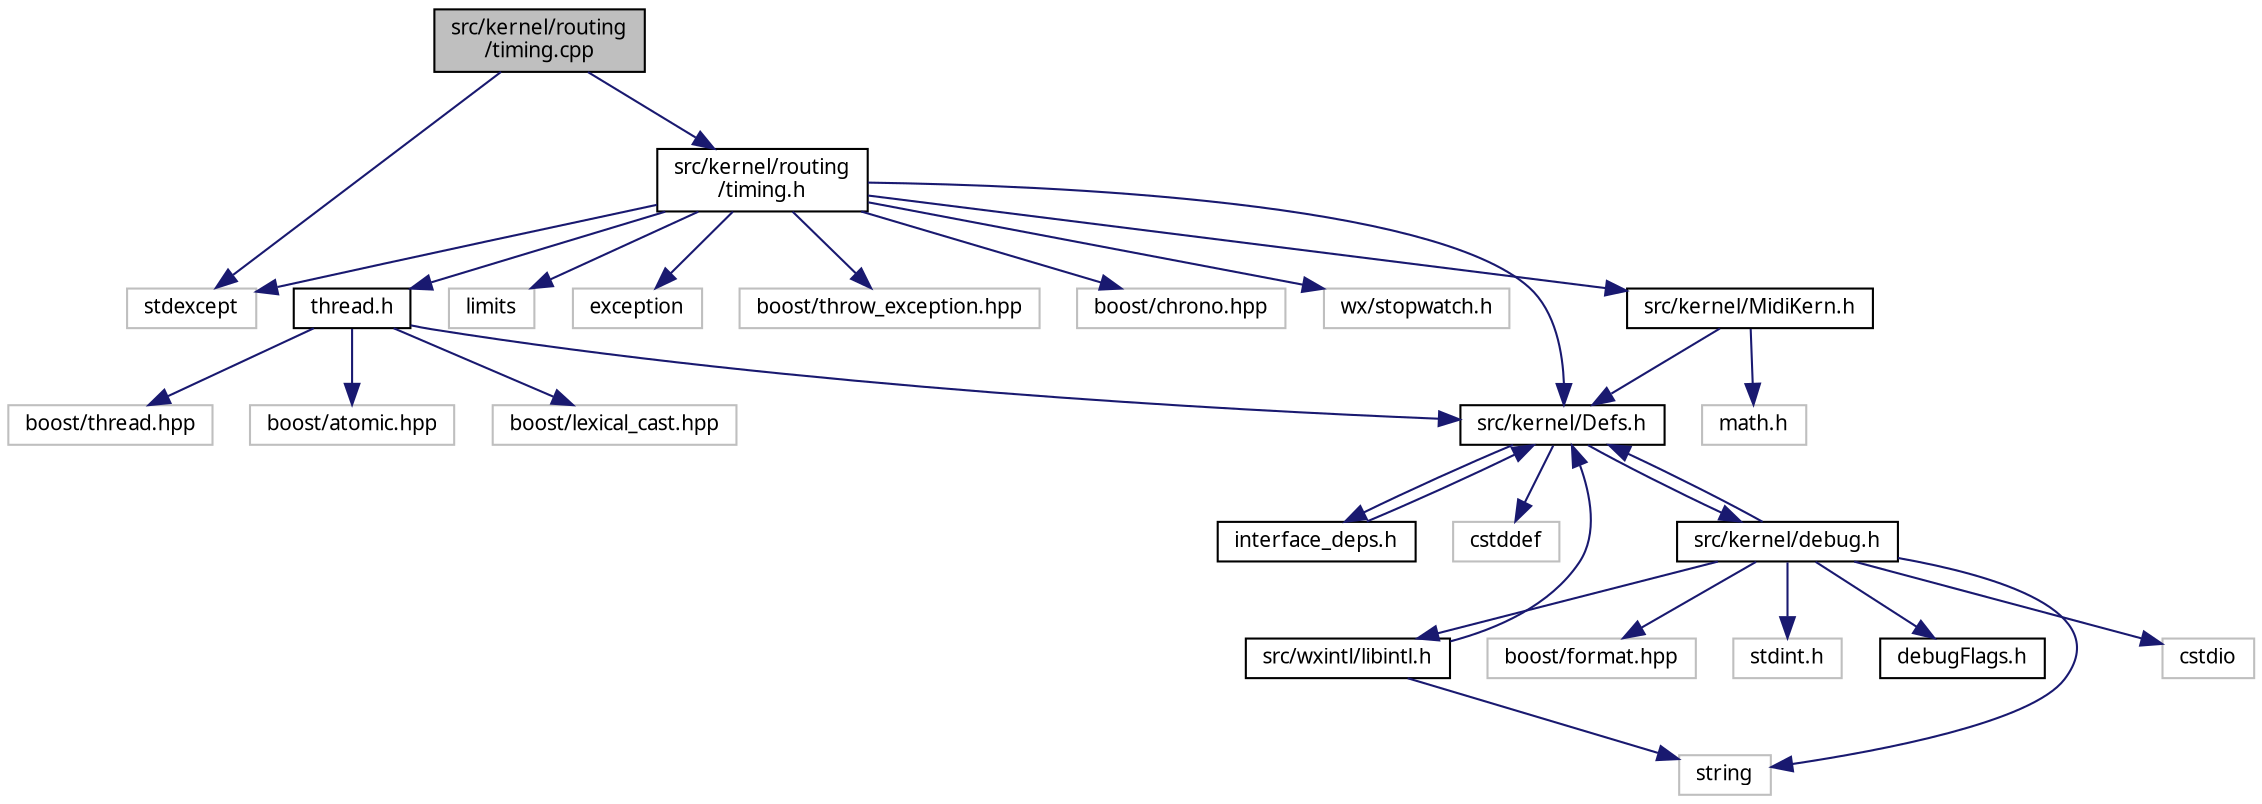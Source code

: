 digraph "src/kernel/routing/timing.cpp"
{
  edge [fontname="Sans",fontsize="10",labelfontname="Sans",labelfontsize="10"];
  node [fontname="Sans",fontsize="10",shape=record];
  Node0 [label="src/kernel/routing\l/timing.cpp",height=0.2,width=0.4,color="black", fillcolor="grey75", style="filled", fontcolor="black"];
  Node0 -> Node1 [color="midnightblue",fontsize="10",style="solid",fontname="Sans"];
  Node1 [label="stdexcept",height=0.2,width=0.4,color="grey75", fillcolor="white", style="filled"];
  Node0 -> Node2 [color="midnightblue",fontsize="10",style="solid",fontname="Sans"];
  Node2 [label="src/kernel/routing\l/timing.h",height=0.2,width=0.4,color="black", fillcolor="white", style="filled",URL="$db/d41/timing_8h.html"];
  Node2 -> Node3 [color="midnightblue",fontsize="10",style="solid",fontname="Sans"];
  Node3 [label="src/kernel/Defs.h",height=0.2,width=0.4,color="black", fillcolor="white", style="filled",URL="$d1/d73/Defs_8h.html",tooltip="Common definitions. "];
  Node3 -> Node4 [color="midnightblue",fontsize="10",style="solid",fontname="Sans"];
  Node4 [label="interface_deps.h",height=0.2,width=0.4,color="black", fillcolor="white", style="filled",URL="$de/ddd/interface__deps_8h.html"];
  Node4 -> Node3 [color="midnightblue",fontsize="10",style="solid",fontname="Sans"];
  Node3 -> Node5 [color="midnightblue",fontsize="10",style="solid",fontname="Sans"];
  Node5 [label="cstddef",height=0.2,width=0.4,color="grey75", fillcolor="white", style="filled"];
  Node3 -> Node6 [color="midnightblue",fontsize="10",style="solid",fontname="Sans"];
  Node6 [label="src/kernel/debug.h",height=0.2,width=0.4,color="black", fillcolor="white", style="filled",URL="$db/d16/debug_8h.html"];
  Node6 -> Node3 [color="midnightblue",fontsize="10",style="solid",fontname="Sans"];
  Node6 -> Node7 [color="midnightblue",fontsize="10",style="solid",fontname="Sans"];
  Node7 [label="src/wxintl/libintl.h",height=0.2,width=0.4,color="black", fillcolor="white", style="filled",URL="$d4/d64/libintl_8h.html"];
  Node7 -> Node3 [color="midnightblue",fontsize="10",style="solid",fontname="Sans"];
  Node7 -> Node8 [color="midnightblue",fontsize="10",style="solid",fontname="Sans"];
  Node8 [label="string",height=0.2,width=0.4,color="grey75", fillcolor="white", style="filled"];
  Node6 -> Node8 [color="midnightblue",fontsize="10",style="solid",fontname="Sans"];
  Node6 -> Node9 [color="midnightblue",fontsize="10",style="solid",fontname="Sans"];
  Node9 [label="cstdio",height=0.2,width=0.4,color="grey75", fillcolor="white", style="filled"];
  Node6 -> Node10 [color="midnightblue",fontsize="10",style="solid",fontname="Sans"];
  Node10 [label="boost/format.hpp",height=0.2,width=0.4,color="grey75", fillcolor="white", style="filled"];
  Node6 -> Node11 [color="midnightblue",fontsize="10",style="solid",fontname="Sans"];
  Node11 [label="stdint.h",height=0.2,width=0.4,color="grey75", fillcolor="white", style="filled"];
  Node6 -> Node12 [color="midnightblue",fontsize="10",style="solid",fontname="Sans"];
  Node12 [label="debugFlags.h",height=0.2,width=0.4,color="black", fillcolor="white", style="filled",URL="$d4/dab/debugFlags_8h.html",tooltip="Debug flags for mutabor debug mode. "];
  Node2 -> Node13 [color="midnightblue",fontsize="10",style="solid",fontname="Sans"];
  Node13 [label="src/kernel/MidiKern.h",height=0.2,width=0.4,color="black", fillcolor="white", style="filled",URL="$da/dfd/MidiKern_8h.html"];
  Node13 -> Node3 [color="midnightblue",fontsize="10",style="solid",fontname="Sans"];
  Node13 -> Node14 [color="midnightblue",fontsize="10",style="solid",fontname="Sans"];
  Node14 [label="math.h",height=0.2,width=0.4,color="grey75", fillcolor="white", style="filled"];
  Node2 -> Node15 [color="midnightblue",fontsize="10",style="solid",fontname="Sans"];
  Node15 [label="limits",height=0.2,width=0.4,color="grey75", fillcolor="white", style="filled"];
  Node2 -> Node16 [color="midnightblue",fontsize="10",style="solid",fontname="Sans"];
  Node16 [label="exception",height=0.2,width=0.4,color="grey75", fillcolor="white", style="filled"];
  Node2 -> Node1 [color="midnightblue",fontsize="10",style="solid",fontname="Sans"];
  Node2 -> Node17 [color="midnightblue",fontsize="10",style="solid",fontname="Sans"];
  Node17 [label="boost/throw_exception.hpp",height=0.2,width=0.4,color="grey75", fillcolor="white", style="filled"];
  Node2 -> Node18 [color="midnightblue",fontsize="10",style="solid",fontname="Sans"];
  Node18 [label="boost/chrono.hpp",height=0.2,width=0.4,color="grey75", fillcolor="white", style="filled"];
  Node2 -> Node19 [color="midnightblue",fontsize="10",style="solid",fontname="Sans"];
  Node19 [label="wx/stopwatch.h",height=0.2,width=0.4,color="grey75", fillcolor="white", style="filled"];
  Node2 -> Node20 [color="midnightblue",fontsize="10",style="solid",fontname="Sans"];
  Node20 [label="thread.h",height=0.2,width=0.4,color="black", fillcolor="white", style="filled",URL="$db/dd5/thread_8h.html"];
  Node20 -> Node3 [color="midnightblue",fontsize="10",style="solid",fontname="Sans"];
  Node20 -> Node21 [color="midnightblue",fontsize="10",style="solid",fontname="Sans"];
  Node21 [label="boost/thread.hpp",height=0.2,width=0.4,color="grey75", fillcolor="white", style="filled"];
  Node20 -> Node22 [color="midnightblue",fontsize="10",style="solid",fontname="Sans"];
  Node22 [label="boost/atomic.hpp",height=0.2,width=0.4,color="grey75", fillcolor="white", style="filled"];
  Node20 -> Node23 [color="midnightblue",fontsize="10",style="solid",fontname="Sans"];
  Node23 [label="boost/lexical_cast.hpp",height=0.2,width=0.4,color="grey75", fillcolor="white", style="filled"];
}
